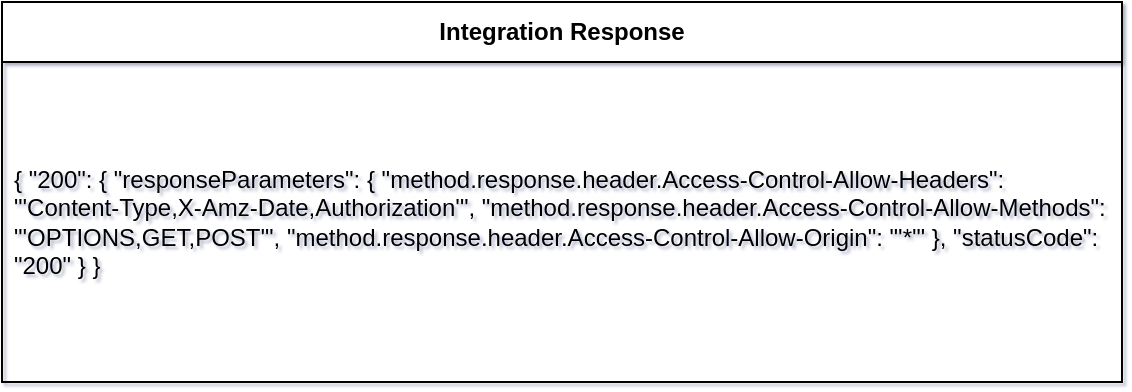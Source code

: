 <mxfile type="MultiCloud">
	<diagram id="diagram_1" name="AWS components">
		<mxGraphModel dx="1015" dy="661" grid="1" gridSize="10" guides="1" tooltips="1" connect="1" arrows="1" fold="1" page="1" pageScale="1" pageWidth="850" pageHeight="1100" math="0" shadow="1">
			<root>
				<mxCell id="0"/>
				<mxCell id="1" parent="0"/>
				<mxCell id="vertex:Integration Response:list" value="&lt;b&gt;Integration Response&lt;/b&gt;" style="swimlane;fontStyle=0;childLayout=stackLayout;horizontal=1;startSize=30;horizontalStack=0;resizeParent=1;resizeParentMax=0;resizeLast=0;collapsible=1;marginBottom=0;whiteSpace=wrap;html=1;" parent="1" vertex="1">
					<mxGeometry width="560" height="190" as="geometry" x="-180"/>
				</mxCell>
				<mxCell id="vertex:Integration Response:row:1" value="{
    &quot;200&quot;: {
        &quot;responseParameters&quot;: {
            &quot;method.response.header.Access-Control-Allow-Headers&quot;: &quot;'Content-Type,X-Amz-Date,Authorization'&quot;,
            &quot;method.response.header.Access-Control-Allow-Methods&quot;: &quot;'OPTIONS,GET,POST'&quot;,
            &quot;method.response.header.Access-Control-Allow-Origin&quot;: &quot;'*'&quot;
        },
        &quot;statusCode&quot;: &quot;200&quot;
    }
}" style="text;strokeColor=none;fillColor=none;align=left;verticalAlign=middle;spacingLeft=4;spacingRight=4;overflow=hidden;portConstraint=eastwest;rotatable=0;whiteSpace=wrap;html=1;" parent="vertex:Integration Response:list" vertex="1">
					<mxGeometry width="560" height="160" y="30" as="geometry"/>
				</mxCell>
			</root>
		</mxGraphModel>
	</diagram>
</mxfile>